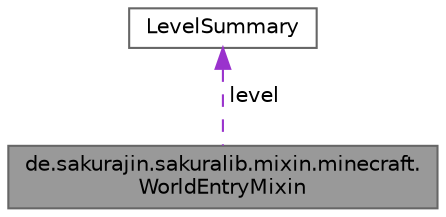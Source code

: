 digraph "de.sakurajin.sakuralib.mixin.minecraft.WorldEntryMixin"
{
 // LATEX_PDF_SIZE
  bgcolor="transparent";
  edge [fontname=Helvetica,fontsize=10,labelfontname=Helvetica,labelfontsize=10];
  node [fontname=Helvetica,fontsize=10,shape=box,height=0.2,width=0.4];
  Node1 [label="de.sakurajin.sakuralib.mixin.minecraft.\lWorldEntryMixin",height=0.2,width=0.4,color="gray40", fillcolor="grey60", style="filled", fontcolor="black",tooltip=" "];
  Node2 -> Node1 [dir="back",color="darkorchid3",style="dashed",label=" level" ];
  Node2 [label="LevelSummary",height=0.2,width=0.4,color="gray40", fillcolor="white", style="filled",tooltip=" "];
}
